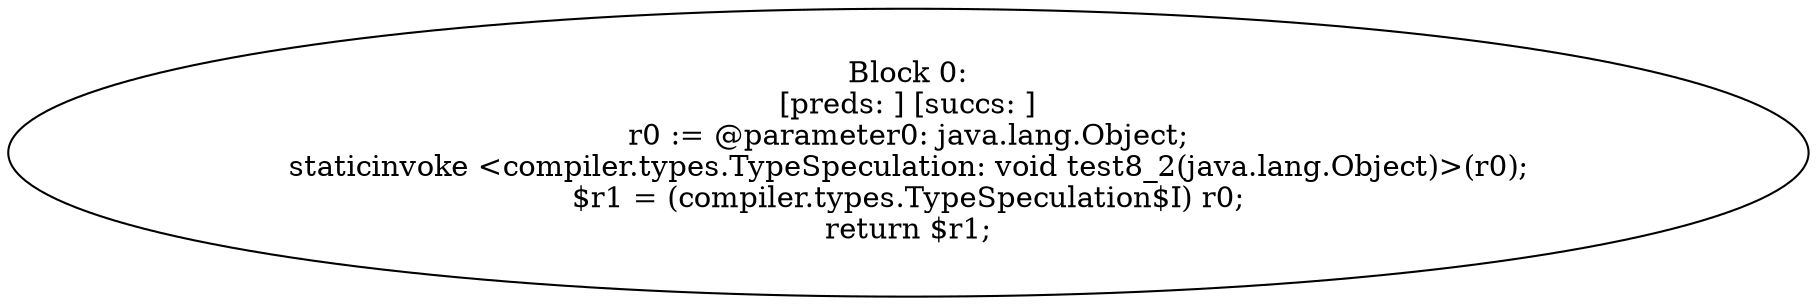 digraph "unitGraph" {
    "Block 0:
[preds: ] [succs: ]
r0 := @parameter0: java.lang.Object;
staticinvoke <compiler.types.TypeSpeculation: void test8_2(java.lang.Object)>(r0);
$r1 = (compiler.types.TypeSpeculation$I) r0;
return $r1;
"
}
